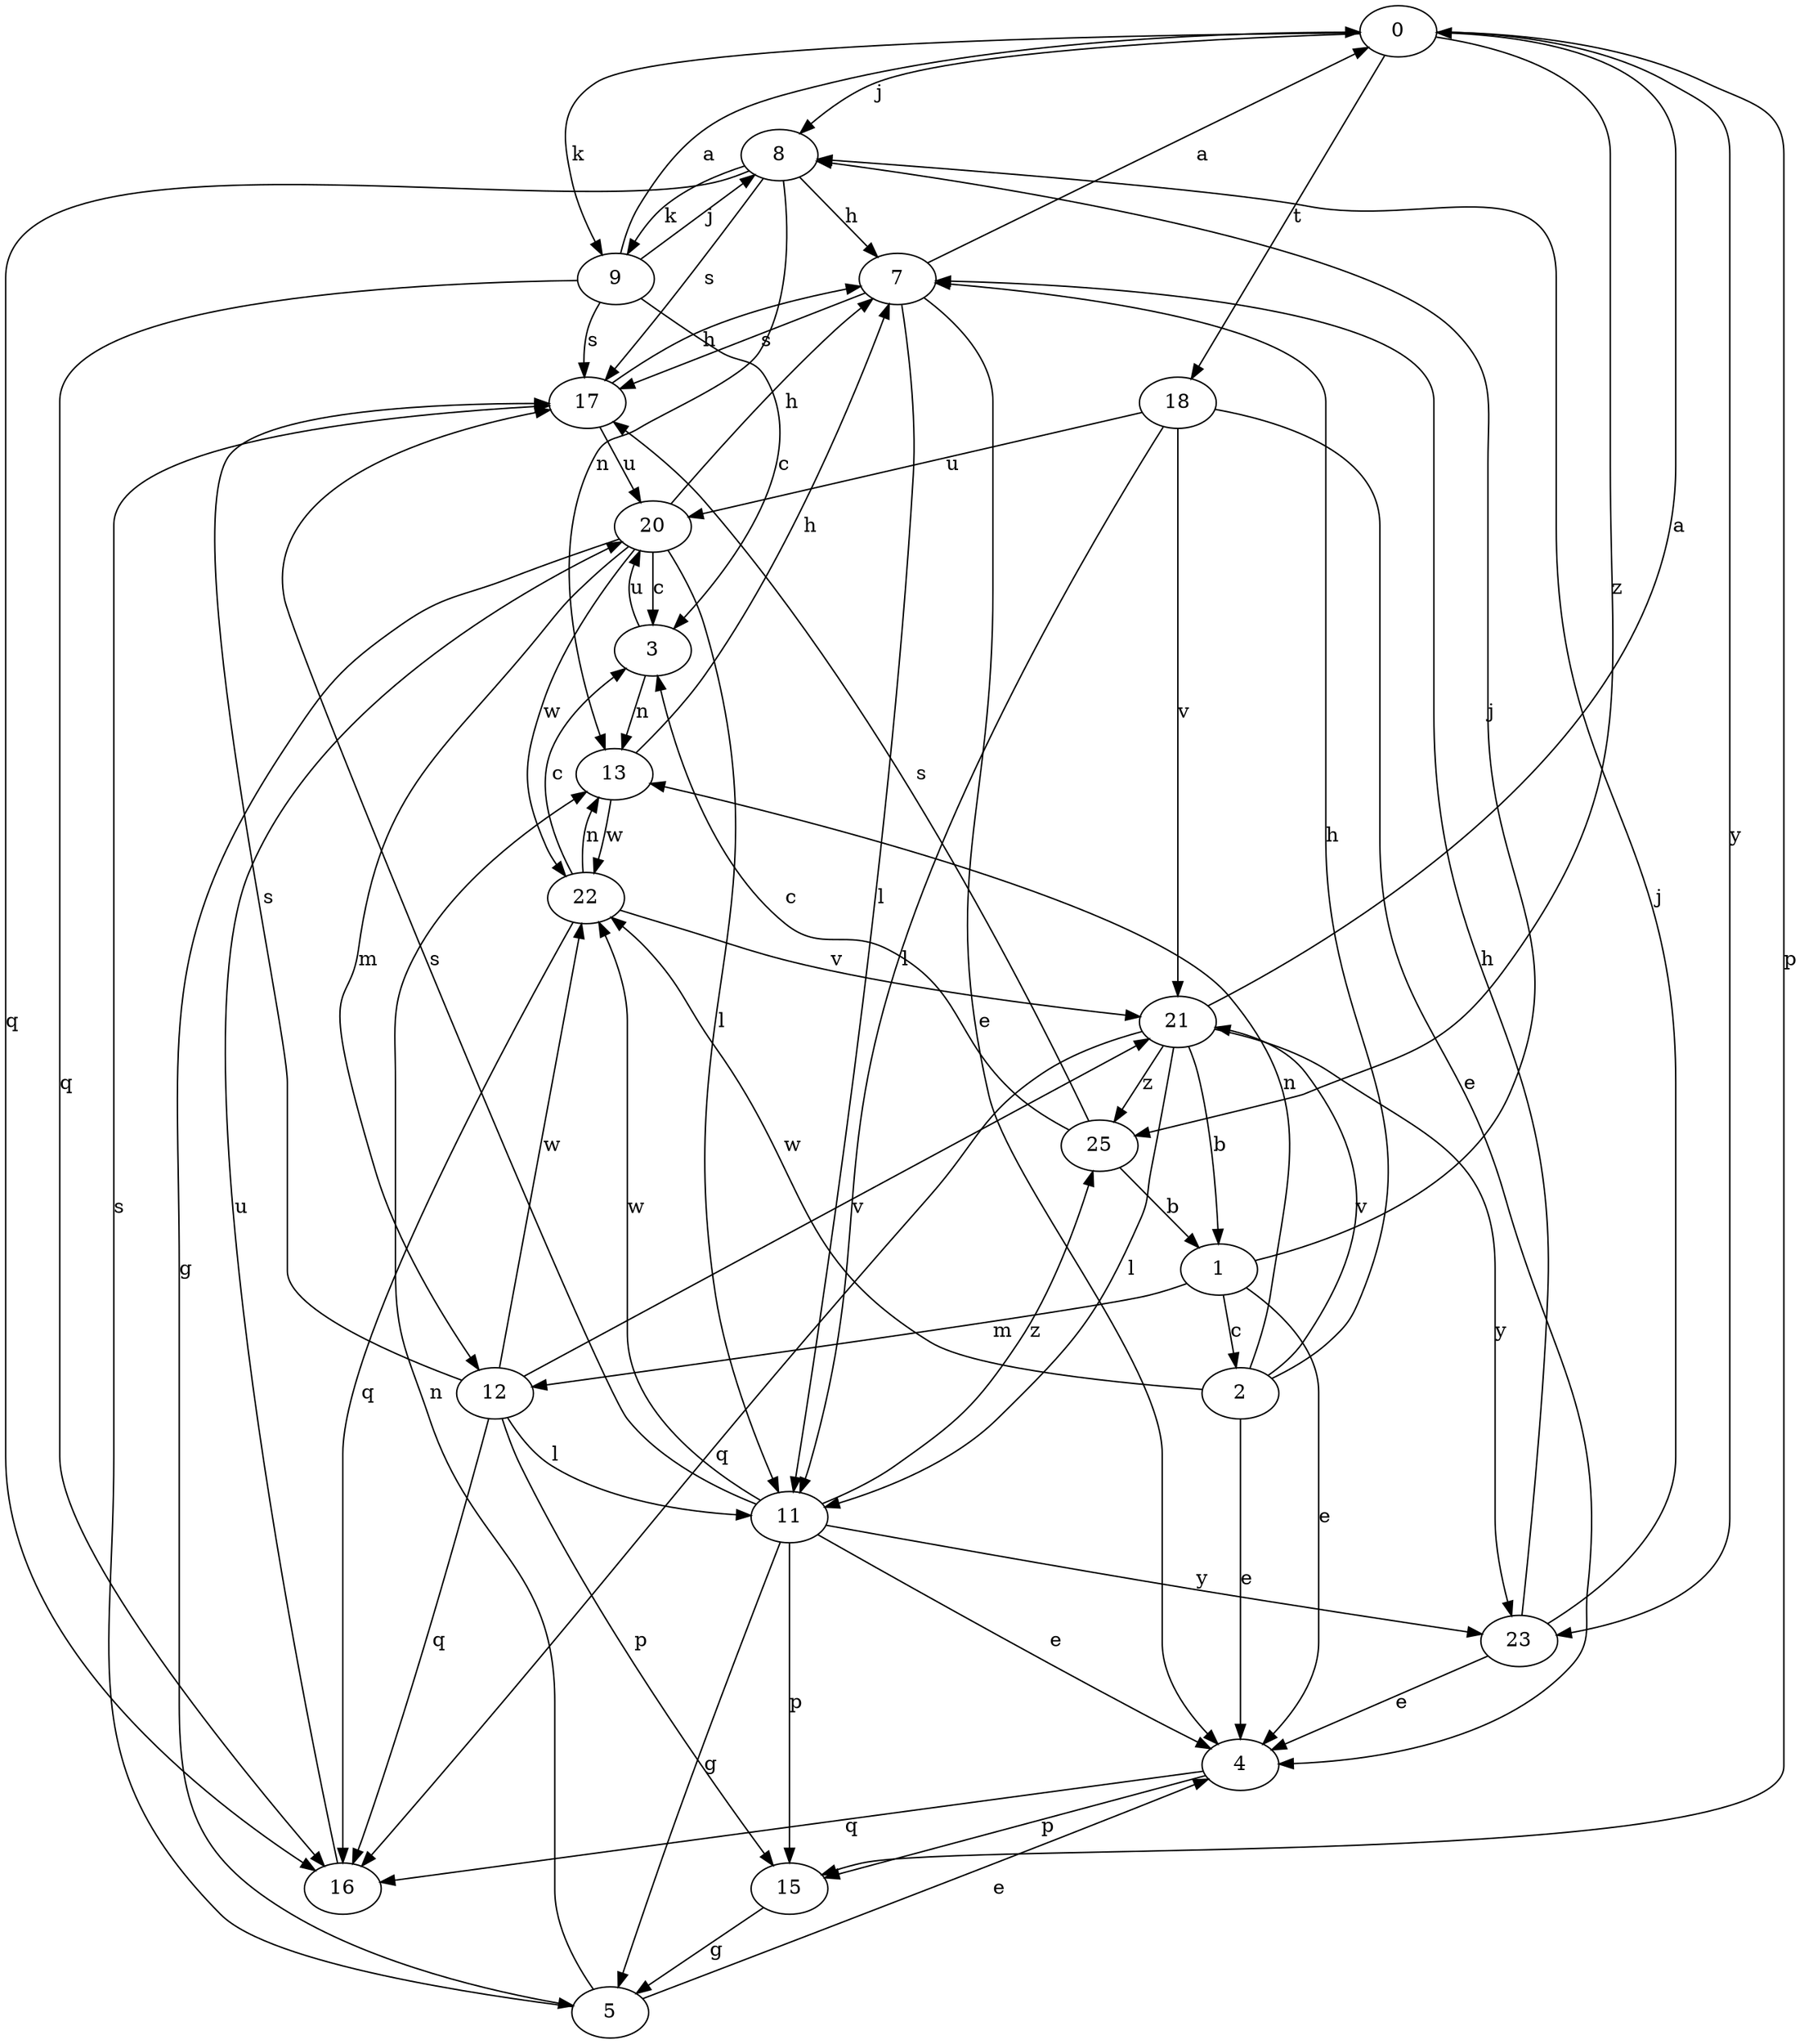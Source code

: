 strict digraph  {
0;
1;
2;
3;
4;
5;
7;
8;
9;
11;
12;
13;
15;
16;
17;
18;
20;
21;
22;
23;
25;
0 -> 8  [label=j];
0 -> 9  [label=k];
0 -> 15  [label=p];
0 -> 18  [label=t];
0 -> 23  [label=y];
0 -> 25  [label=z];
1 -> 2  [label=c];
1 -> 4  [label=e];
1 -> 8  [label=j];
1 -> 12  [label=m];
2 -> 4  [label=e];
2 -> 7  [label=h];
2 -> 13  [label=n];
2 -> 21  [label=v];
2 -> 22  [label=w];
3 -> 13  [label=n];
3 -> 20  [label=u];
4 -> 15  [label=p];
4 -> 16  [label=q];
5 -> 4  [label=e];
5 -> 13  [label=n];
5 -> 17  [label=s];
7 -> 0  [label=a];
7 -> 4  [label=e];
7 -> 11  [label=l];
7 -> 17  [label=s];
8 -> 7  [label=h];
8 -> 9  [label=k];
8 -> 13  [label=n];
8 -> 16  [label=q];
8 -> 17  [label=s];
9 -> 0  [label=a];
9 -> 3  [label=c];
9 -> 8  [label=j];
9 -> 16  [label=q];
9 -> 17  [label=s];
11 -> 4  [label=e];
11 -> 5  [label=g];
11 -> 15  [label=p];
11 -> 17  [label=s];
11 -> 22  [label=w];
11 -> 23  [label=y];
11 -> 25  [label=z];
12 -> 11  [label=l];
12 -> 15  [label=p];
12 -> 16  [label=q];
12 -> 17  [label=s];
12 -> 21  [label=v];
12 -> 22  [label=w];
13 -> 7  [label=h];
13 -> 22  [label=w];
15 -> 5  [label=g];
16 -> 20  [label=u];
17 -> 7  [label=h];
17 -> 20  [label=u];
18 -> 4  [label=e];
18 -> 11  [label=l];
18 -> 20  [label=u];
18 -> 21  [label=v];
20 -> 3  [label=c];
20 -> 5  [label=g];
20 -> 7  [label=h];
20 -> 11  [label=l];
20 -> 12  [label=m];
20 -> 22  [label=w];
21 -> 0  [label=a];
21 -> 1  [label=b];
21 -> 11  [label=l];
21 -> 16  [label=q];
21 -> 23  [label=y];
21 -> 25  [label=z];
22 -> 3  [label=c];
22 -> 13  [label=n];
22 -> 16  [label=q];
22 -> 21  [label=v];
23 -> 4  [label=e];
23 -> 7  [label=h];
23 -> 8  [label=j];
25 -> 1  [label=b];
25 -> 3  [label=c];
25 -> 17  [label=s];
}

